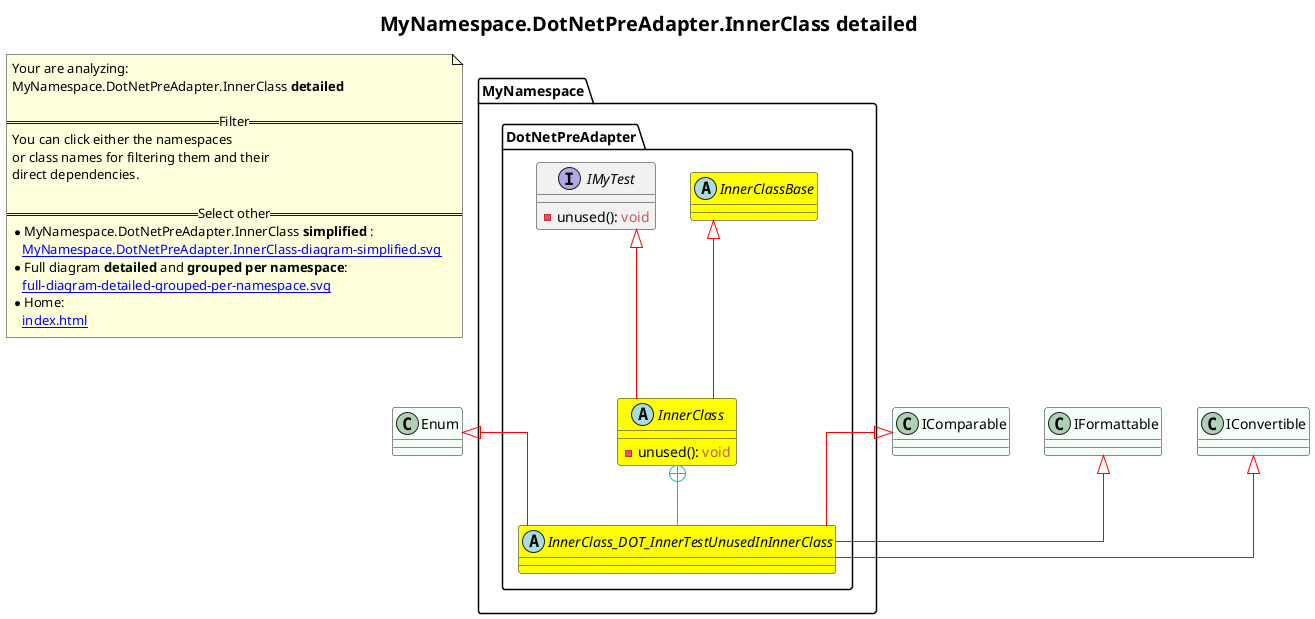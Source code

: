 @startuml
skinparam linetype ortho
title <size:20>MyNamespace.DotNetPreAdapter.InnerClass **detailed** </size>
note "Your are analyzing:\nMyNamespace.DotNetPreAdapter.InnerClass **detailed** \n\n==Filter==\nYou can click either the namespaces \nor class names for filtering them and their\ndirect dependencies.\n\n==Select other==\n* MyNamespace.DotNetPreAdapter.InnerClass **simplified** :\n   [[MyNamespace.DotNetPreAdapter.InnerClass-diagram-simplified.svg]]\n* Full diagram **detailed** and **grouped per namespace**:\n   [[full-diagram-detailed-grouped-per-namespace.svg]]\n* Home:\n   [[index.html]]" as FloatingNote
class Enum [[Enum-diagram-detailed.svg]] #MintCream {
}
class IComparable [[IComparable-diagram-detailed.svg]] #MintCream {
}
class IFormattable [[IFormattable-diagram-detailed.svg]] #MintCream {
}
class IConvertible [[IConvertible-diagram-detailed.svg]] #MintCream {
}
  abstract class MyNamespace.DotNetPreAdapter.InnerClassBase [[MyNamespace.DotNetPreAdapter.InnerClassBase-diagram-detailed.svg]] #yellow {
  }
  abstract class MyNamespace.DotNetPreAdapter.InnerClass [[MyNamespace.DotNetPreAdapter.InnerClass-diagram-detailed.svg]] #yellow {
    - unused(<font color="6060BB"></font>): <font color="BB6060">void</font>
  }
  interface MyNamespace.DotNetPreAdapter.IMyTest [[MyNamespace.DotNetPreAdapter.IMyTest-diagram-detailed.svg]]  {
    - unused(<font color="6060BB"></font>): <font color="BB6060">void</font>
  }
  abstract class MyNamespace.DotNetPreAdapter.InnerClass_DOT_InnerTestUnusedInInnerClass [[MyNamespace.DotNetPreAdapter.InnerClass.InnerTestUnusedInInnerClass-diagram-detailed.svg]] #yellow {
  }
 ' *************************************** 
 ' *************************************** 
 ' *************************************** 
' Class relations extracted from namespace:
' 
' Class relations extracted from namespace:
' MyNamespace.DotNetPreAdapter
MyNamespace.DotNetPreAdapter.InnerClassBase <|-[#red]- MyNamespace.DotNetPreAdapter.InnerClass
MyNamespace.DotNetPreAdapter.IMyTest <|-[#red]- MyNamespace.DotNetPreAdapter.InnerClass
MyNamespace.DotNetPreAdapter.InnerClass +-[#10BBBB]- MyNamespace.DotNetPreAdapter.InnerClass_DOT_InnerTestUnusedInInnerClass 
Enum <|-[#red]- MyNamespace.DotNetPreAdapter.InnerClass_DOT_InnerTestUnusedInInnerClass
IComparable <|-[#red]- MyNamespace.DotNetPreAdapter.InnerClass_DOT_InnerTestUnusedInInnerClass
IFormattable <|-[#red]- MyNamespace.DotNetPreAdapter.InnerClass_DOT_InnerTestUnusedInInnerClass
IConvertible <|-[#red]- MyNamespace.DotNetPreAdapter.InnerClass_DOT_InnerTestUnusedInInnerClass
@enduml